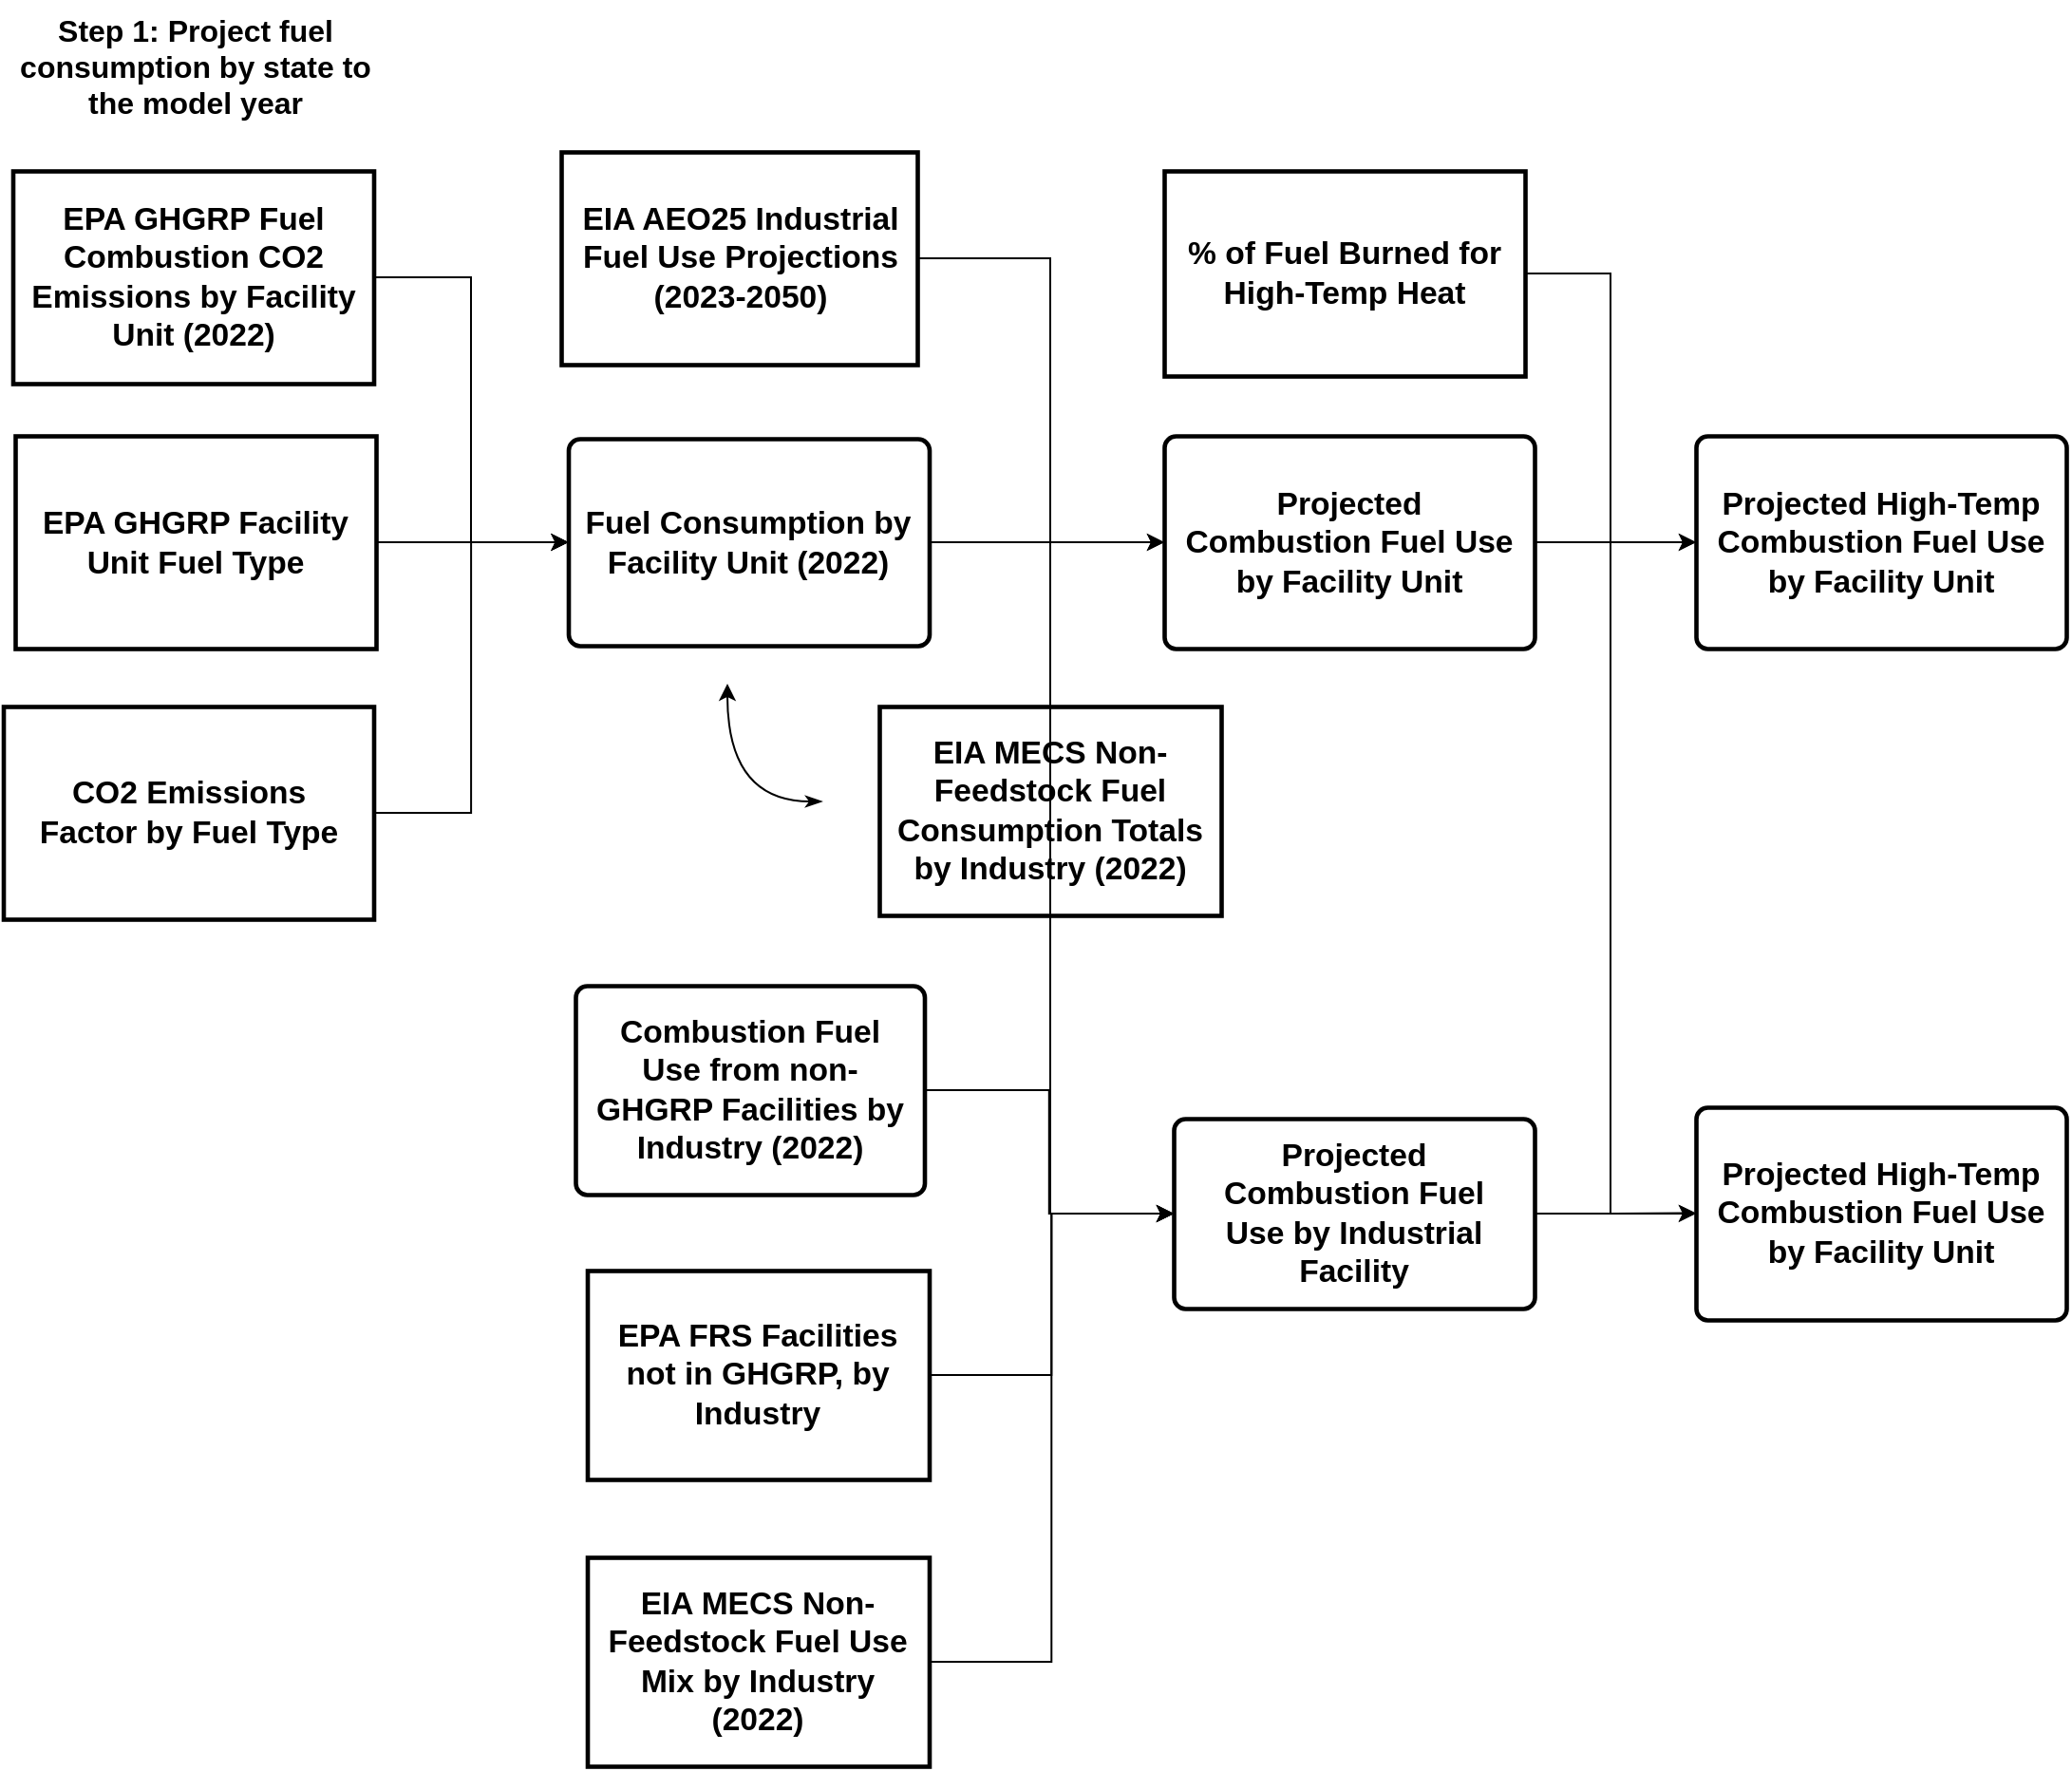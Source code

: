 <mxfile version="28.1.2">
  <diagram name="Page-1" id="Sk-UAw3IjdKQqPnJdrxi">
    <mxGraphModel dx="2427" dy="1507" grid="1" gridSize="10" guides="1" tooltips="1" connect="1" arrows="1" fold="1" page="0" pageScale="1" pageWidth="850" pageHeight="1100" math="0" shadow="0">
      <root>
        <mxCell id="0" />
        <mxCell id="1" parent="0" />
        <mxCell id="2BgXQ9gDA_9UjF-8s2wS-40" style="edgeStyle=orthogonalEdgeStyle;rounded=0;orthogonalLoop=1;jettySize=auto;html=1;entryX=0;entryY=0.5;entryDx=0;entryDy=0;" edge="1" parent="1" source="2BgXQ9gDA_9UjF-8s2wS-9" target="2BgXQ9gDA_9UjF-8s2wS-35">
          <mxGeometry relative="1" as="geometry">
            <Array as="points">
              <mxPoint x="-130" y="-254" />
              <mxPoint x="-130" y="249" />
            </Array>
          </mxGeometry>
        </mxCell>
        <mxCell id="2BgXQ9gDA_9UjF-8s2wS-14" style="edgeStyle=orthogonalEdgeStyle;rounded=0;orthogonalLoop=1;jettySize=auto;html=1;exitX=1;exitY=0.5;exitDx=0;exitDy=0;entryX=0;entryY=0.5;entryDx=0;entryDy=0;" edge="1" parent="1" source="2BgXQ9gDA_9UjF-8s2wS-5" target="2BgXQ9gDA_9UjF-8s2wS-8">
          <mxGeometry relative="1" as="geometry" />
        </mxCell>
        <mxCell id="2BgXQ9gDA_9UjF-8s2wS-5" value="EPA GHGRP Facility Unit Fuel Type" style="html=1;overflow=block;blockSpacing=1;whiteSpace=wrap;fontSize=16.8;fontStyle=1;align=center;spacing=9;strokeOpacity=100;fillOpacity=0;rounded=0;absoluteArcSize=1;arcSize=12;fillColor=#000000;strokeWidth=2.3;lucidId=Bf6ri0L1tkaB;" vertex="1" parent="1">
          <mxGeometry x="-675" y="-160.5" width="190" height="112" as="geometry" />
        </mxCell>
        <mxCell id="2BgXQ9gDA_9UjF-8s2wS-15" style="edgeStyle=orthogonalEdgeStyle;rounded=0;orthogonalLoop=1;jettySize=auto;html=1;entryX=0;entryY=0.5;entryDx=0;entryDy=0;" edge="1" parent="1" source="2BgXQ9gDA_9UjF-8s2wS-6" target="2BgXQ9gDA_9UjF-8s2wS-8">
          <mxGeometry relative="1" as="geometry" />
        </mxCell>
        <mxCell id="2BgXQ9gDA_9UjF-8s2wS-6" value="CO2 Emissions Factor by Fuel Type" style="html=1;overflow=block;blockSpacing=1;whiteSpace=wrap;fontSize=16.8;fontStyle=1;align=center;spacing=9;strokeOpacity=100;fillOpacity=0;rounded=0;absoluteArcSize=1;arcSize=12;fillColor=#000000;strokeWidth=2.3;lucidId=fg6rZgMcyNaT;" vertex="1" parent="1">
          <mxGeometry x="-681.25" y="-18" width="195" height="112" as="geometry" />
        </mxCell>
        <mxCell id="2BgXQ9gDA_9UjF-8s2wS-7" value="&lt;span style=&quot;color: rgb(0, 0, 0); font-family: Helvetica; font-style: normal; font-variant-ligatures: normal; font-variant-caps: normal; letter-spacing: normal; orphans: 2; text-indent: 0px; text-transform: none; widows: 2; word-spacing: 0px; -webkit-text-stroke-width: 0px; white-space: normal; text-decoration-thickness: initial; text-decoration-style: initial; text-decoration-color: initial; float: none; display: inline !important;&quot;&gt;&lt;font style=&quot;font-size: 16px;&quot;&gt;&lt;b&gt;Step 1: Project fuel consumption by state to the model year&lt;/b&gt;&lt;/font&gt;&lt;/span&gt;" style="text;whiteSpace=wrap;html=1;align=center;fontStyle=0" vertex="1" parent="1">
          <mxGeometry x="-678.75" y="-390" width="197.5" height="70" as="geometry" />
        </mxCell>
        <mxCell id="2BgXQ9gDA_9UjF-8s2wS-21" style="edgeStyle=orthogonalEdgeStyle;rounded=0;orthogonalLoop=1;jettySize=auto;html=1;exitX=1;exitY=0.5;exitDx=0;exitDy=0;entryX=0;entryY=0.5;entryDx=0;entryDy=0;" edge="1" parent="1" source="2BgXQ9gDA_9UjF-8s2wS-8" target="2BgXQ9gDA_9UjF-8s2wS-10">
          <mxGeometry relative="1" as="geometry" />
        </mxCell>
        <mxCell id="2BgXQ9gDA_9UjF-8s2wS-8" value="Fuel Consumption by Facility Unit (2022)" style="html=1;overflow=block;blockSpacing=1;whiteSpace=wrap;fontSize=16.8;fontStyle=1;align=center;spacing=9;strokeOpacity=100;fillOpacity=0;rounded=1;absoluteArcSize=1;arcSize=12;fillColor=#000000;strokeWidth=2.3;lucidId=Bf6ri0L1tkaB;" vertex="1" parent="1">
          <mxGeometry x="-383.75" y="-159" width="190" height="109" as="geometry" />
        </mxCell>
        <mxCell id="2BgXQ9gDA_9UjF-8s2wS-41" style="edgeStyle=orthogonalEdgeStyle;rounded=0;orthogonalLoop=1;jettySize=auto;html=1;exitX=1;exitY=0.5;exitDx=0;exitDy=0;entryX=0;entryY=0.5;entryDx=0;entryDy=0;" edge="1" parent="1" source="2BgXQ9gDA_9UjF-8s2wS-9" target="2BgXQ9gDA_9UjF-8s2wS-10">
          <mxGeometry relative="1" as="geometry">
            <Array as="points">
              <mxPoint x="-130" y="-254" />
              <mxPoint x="-130" y="-104" />
            </Array>
          </mxGeometry>
        </mxCell>
        <mxCell id="2BgXQ9gDA_9UjF-8s2wS-9" value="EIA AEO25 Industrial Fuel Use Projections (2023-2050)" style="html=1;overflow=block;blockSpacing=1;whiteSpace=wrap;fontSize=16.8;fontStyle=1;align=center;spacing=9;strokeOpacity=100;fillOpacity=0;rounded=0;absoluteArcSize=1;arcSize=12;strokeWidth=2.3;lucidId=Ra_jEc_tzvwS;" vertex="1" parent="1">
          <mxGeometry x="-387.5" y="-310" width="187.5" height="112" as="geometry" />
        </mxCell>
        <mxCell id="2BgXQ9gDA_9UjF-8s2wS-23" style="edgeStyle=orthogonalEdgeStyle;rounded=0;orthogonalLoop=1;jettySize=auto;html=1;exitX=1;exitY=0.5;exitDx=0;exitDy=0;" edge="1" parent="1" source="2BgXQ9gDA_9UjF-8s2wS-10" target="2BgXQ9gDA_9UjF-8s2wS-12">
          <mxGeometry relative="1" as="geometry" />
        </mxCell>
        <mxCell id="2BgXQ9gDA_9UjF-8s2wS-10" value="Projected Combustion Fuel Use by Facility Unit" style="html=1;overflow=block;blockSpacing=1;whiteSpace=wrap;fontSize=16.8;fontStyle=1;align=center;spacing=9;strokeOpacity=100;fillOpacity=0;rounded=1;absoluteArcSize=1;arcSize=12;fillColor=#000000;strokeWidth=2.3;lucidId=Bf6ri0L1tkaB;" vertex="1" parent="1">
          <mxGeometry x="-70" y="-160.5" width="195" height="112" as="geometry" />
        </mxCell>
        <mxCell id="2BgXQ9gDA_9UjF-8s2wS-22" style="edgeStyle=orthogonalEdgeStyle;rounded=0;orthogonalLoop=1;jettySize=auto;html=1;exitX=1;exitY=0.5;exitDx=0;exitDy=0;entryX=0;entryY=0.5;entryDx=0;entryDy=0;" edge="1" parent="1" source="2BgXQ9gDA_9UjF-8s2wS-11" target="2BgXQ9gDA_9UjF-8s2wS-12">
          <mxGeometry relative="1" as="geometry" />
        </mxCell>
        <mxCell id="2BgXQ9gDA_9UjF-8s2wS-43" style="edgeStyle=orthogonalEdgeStyle;rounded=0;orthogonalLoop=1;jettySize=auto;html=1;exitX=1;exitY=0.5;exitDx=0;exitDy=0;entryX=0;entryY=0.5;entryDx=0;entryDy=0;" edge="1" parent="1" source="2BgXQ9gDA_9UjF-8s2wS-11" target="2BgXQ9gDA_9UjF-8s2wS-42">
          <mxGeometry relative="1" as="geometry" />
        </mxCell>
        <mxCell id="2BgXQ9gDA_9UjF-8s2wS-11" value="% of Fuel Burned for High-Temp Heat" style="html=1;overflow=block;blockSpacing=1;whiteSpace=wrap;fontSize=16.8;fontStyle=1;align=center;spacing=9;strokeOpacity=100;fillOpacity=0;rounded=0;absoluteArcSize=1;arcSize=12;fillColor=#000000;strokeWidth=2.3;lucidId=Bf6ri0L1tkaB;" vertex="1" parent="1">
          <mxGeometry x="-70" y="-300" width="190" height="108" as="geometry" />
        </mxCell>
        <mxCell id="2BgXQ9gDA_9UjF-8s2wS-12" value="Projected High-Temp Combustion Fuel Use by Facility Unit" style="html=1;overflow=block;blockSpacing=1;whiteSpace=wrap;fontSize=16.8;fontStyle=1;align=center;spacing=9;strokeOpacity=100;fillOpacity=0;rounded=1;absoluteArcSize=1;arcSize=12;fillColor=#000000;strokeWidth=2.3;lucidId=Bf6ri0L1tkaB;" vertex="1" parent="1">
          <mxGeometry x="210" y="-160.5" width="195" height="112" as="geometry" />
        </mxCell>
        <mxCell id="2BgXQ9gDA_9UjF-8s2wS-18" style="edgeStyle=orthogonalEdgeStyle;rounded=0;orthogonalLoop=1;jettySize=auto;html=1;entryX=0;entryY=0.5;entryDx=0;entryDy=0;" edge="1" parent="1" source="2BgXQ9gDA_9UjF-8s2wS-17" target="2BgXQ9gDA_9UjF-8s2wS-8">
          <mxGeometry relative="1" as="geometry">
            <Array as="points">
              <mxPoint x="-435" y="-244" />
              <mxPoint x="-435" y="-104" />
            </Array>
          </mxGeometry>
        </mxCell>
        <mxCell id="2BgXQ9gDA_9UjF-8s2wS-17" value="EPA GHGRP Fuel Combustion CO2 Emissions by Facility Unit (2022)" style="html=1;overflow=block;blockSpacing=1;whiteSpace=wrap;fontSize=16.8;fontStyle=1;align=center;spacing=9;strokeOpacity=100;fillOpacity=0;rounded=0;absoluteArcSize=1;arcSize=12;fillColor=#000000;strokeWidth=2.3;lucidId=Bf6ri0L1tkaB;" vertex="1" parent="1">
          <mxGeometry x="-676.25" y="-300" width="190" height="112" as="geometry" />
        </mxCell>
        <mxCell id="2BgXQ9gDA_9UjF-8s2wS-31" style="edgeStyle=orthogonalEdgeStyle;rounded=0;orthogonalLoop=1;jettySize=auto;html=1;curved=1;endArrow=classicThin;endFill=1;startArrow=classic;startFill=1;" edge="1" parent="1">
          <mxGeometry relative="1" as="geometry">
            <mxPoint x="-300" y="-30" as="sourcePoint" />
            <mxPoint x="-250" y="32" as="targetPoint" />
            <Array as="points">
              <mxPoint x="-300" y="32" />
            </Array>
          </mxGeometry>
        </mxCell>
        <mxCell id="2BgXQ9gDA_9UjF-8s2wS-36" style="edgeStyle=orthogonalEdgeStyle;rounded=0;orthogonalLoop=1;jettySize=auto;html=1;exitX=1;exitY=0.5;exitDx=0;exitDy=0;entryX=0;entryY=0.5;entryDx=0;entryDy=0;" edge="1" parent="1" source="2BgXQ9gDA_9UjF-8s2wS-33" target="2BgXQ9gDA_9UjF-8s2wS-35">
          <mxGeometry relative="1" as="geometry" />
        </mxCell>
        <mxCell id="2BgXQ9gDA_9UjF-8s2wS-33" value="Combustion&amp;nbsp;Fuel Use from non-GHGRP Facilities by Industry (2022)" style="html=1;overflow=block;blockSpacing=1;whiteSpace=wrap;fontSize=16.8;fontStyle=1;align=center;spacing=9;strokeOpacity=100;fillOpacity=0;rounded=1;absoluteArcSize=1;arcSize=12;fillColor=#000000;strokeWidth=2.3;lucidId=fg6rZgMcyNaT;" vertex="1" parent="1">
          <mxGeometry x="-380" y="129" width="183.75" height="110" as="geometry" />
        </mxCell>
        <mxCell id="2BgXQ9gDA_9UjF-8s2wS-38" style="edgeStyle=orthogonalEdgeStyle;rounded=0;orthogonalLoop=1;jettySize=auto;html=1;entryX=0;entryY=0.5;entryDx=0;entryDy=0;" edge="1" parent="1" source="2BgXQ9gDA_9UjF-8s2wS-34" target="2BgXQ9gDA_9UjF-8s2wS-35">
          <mxGeometry relative="1" as="geometry" />
        </mxCell>
        <mxCell id="2BgXQ9gDA_9UjF-8s2wS-34" value="EPA FRS Facilities not in GHGRP, by Industry" style="html=1;overflow=block;blockSpacing=1;whiteSpace=wrap;fontSize=16.8;fontStyle=1;align=center;spacing=9;strokeOpacity=100;fillOpacity=0;rounded=0;absoluteArcSize=1;arcSize=12;fillColor=#000000;strokeWidth=2.3;lucidId=Bf6ri0L1tkaB;" vertex="1" parent="1">
          <mxGeometry x="-373.75" y="279" width="180" height="110" as="geometry" />
        </mxCell>
        <mxCell id="2BgXQ9gDA_9UjF-8s2wS-44" style="edgeStyle=orthogonalEdgeStyle;rounded=0;orthogonalLoop=1;jettySize=auto;html=1;exitX=1;exitY=0.5;exitDx=0;exitDy=0;" edge="1" parent="1" source="2BgXQ9gDA_9UjF-8s2wS-35">
          <mxGeometry relative="1" as="geometry">
            <mxPoint x="210" y="248.75" as="targetPoint" />
          </mxGeometry>
        </mxCell>
        <mxCell id="2BgXQ9gDA_9UjF-8s2wS-35" value="Projected Combustion Fuel Use by Industrial Facility" style="html=1;overflow=block;blockSpacing=1;whiteSpace=wrap;fontSize=16.8;fontStyle=1;align=center;spacing=9;strokeOpacity=100;fillOpacity=0;rounded=1;absoluteArcSize=1;arcSize=12;fillColor=#000000;strokeWidth=2.3;lucidId=fg6rZgMcyNaT;" vertex="1" parent="1">
          <mxGeometry x="-65" y="199" width="190" height="100" as="geometry" />
        </mxCell>
        <mxCell id="2BgXQ9gDA_9UjF-8s2wS-32" value="EIA MECS Non-Feedstock Fuel Consumption Totals by Industry (2022)" style="html=1;overflow=block;blockSpacing=1;whiteSpace=wrap;fontSize=16.8;fontStyle=1;align=center;spacing=9;strokeOpacity=100;fillOpacity=0;rounded=0;absoluteArcSize=1;arcSize=12;strokeWidth=2.3;lucidId=Bf6ri0L1tkaB;" vertex="1" parent="1">
          <mxGeometry x="-220" y="-18" width="180" height="110" as="geometry" />
        </mxCell>
        <mxCell id="2BgXQ9gDA_9UjF-8s2wS-42" value="Projected High-Temp Combustion Fuel Use by Facility Unit" style="html=1;overflow=block;blockSpacing=1;whiteSpace=wrap;fontSize=16.8;fontStyle=1;align=center;spacing=9;strokeOpacity=100;fillOpacity=0;rounded=1;absoluteArcSize=1;arcSize=12;fillColor=#000000;strokeWidth=2.3;lucidId=Bf6ri0L1tkaB;" vertex="1" parent="1">
          <mxGeometry x="210" y="193" width="195" height="112" as="geometry" />
        </mxCell>
        <mxCell id="2BgXQ9gDA_9UjF-8s2wS-46" style="edgeStyle=orthogonalEdgeStyle;rounded=0;orthogonalLoop=1;jettySize=auto;html=1;exitX=1;exitY=0.5;exitDx=0;exitDy=0;entryX=0;entryY=0.5;entryDx=0;entryDy=0;" edge="1" parent="1" source="2BgXQ9gDA_9UjF-8s2wS-45" target="2BgXQ9gDA_9UjF-8s2wS-35">
          <mxGeometry relative="1" as="geometry" />
        </mxCell>
        <mxCell id="2BgXQ9gDA_9UjF-8s2wS-45" value="EIA MECS Non-Feedstock Fuel Use Mix by Industry (2022)" style="html=1;overflow=block;blockSpacing=1;whiteSpace=wrap;fontSize=16.8;fontStyle=1;align=center;spacing=9;strokeOpacity=100;fillOpacity=0;rounded=0;absoluteArcSize=1;arcSize=12;strokeWidth=2.3;lucidId=Bf6ri0L1tkaB;" vertex="1" parent="1">
          <mxGeometry x="-373.75" y="430" width="180" height="110" as="geometry" />
        </mxCell>
      </root>
    </mxGraphModel>
  </diagram>
</mxfile>
